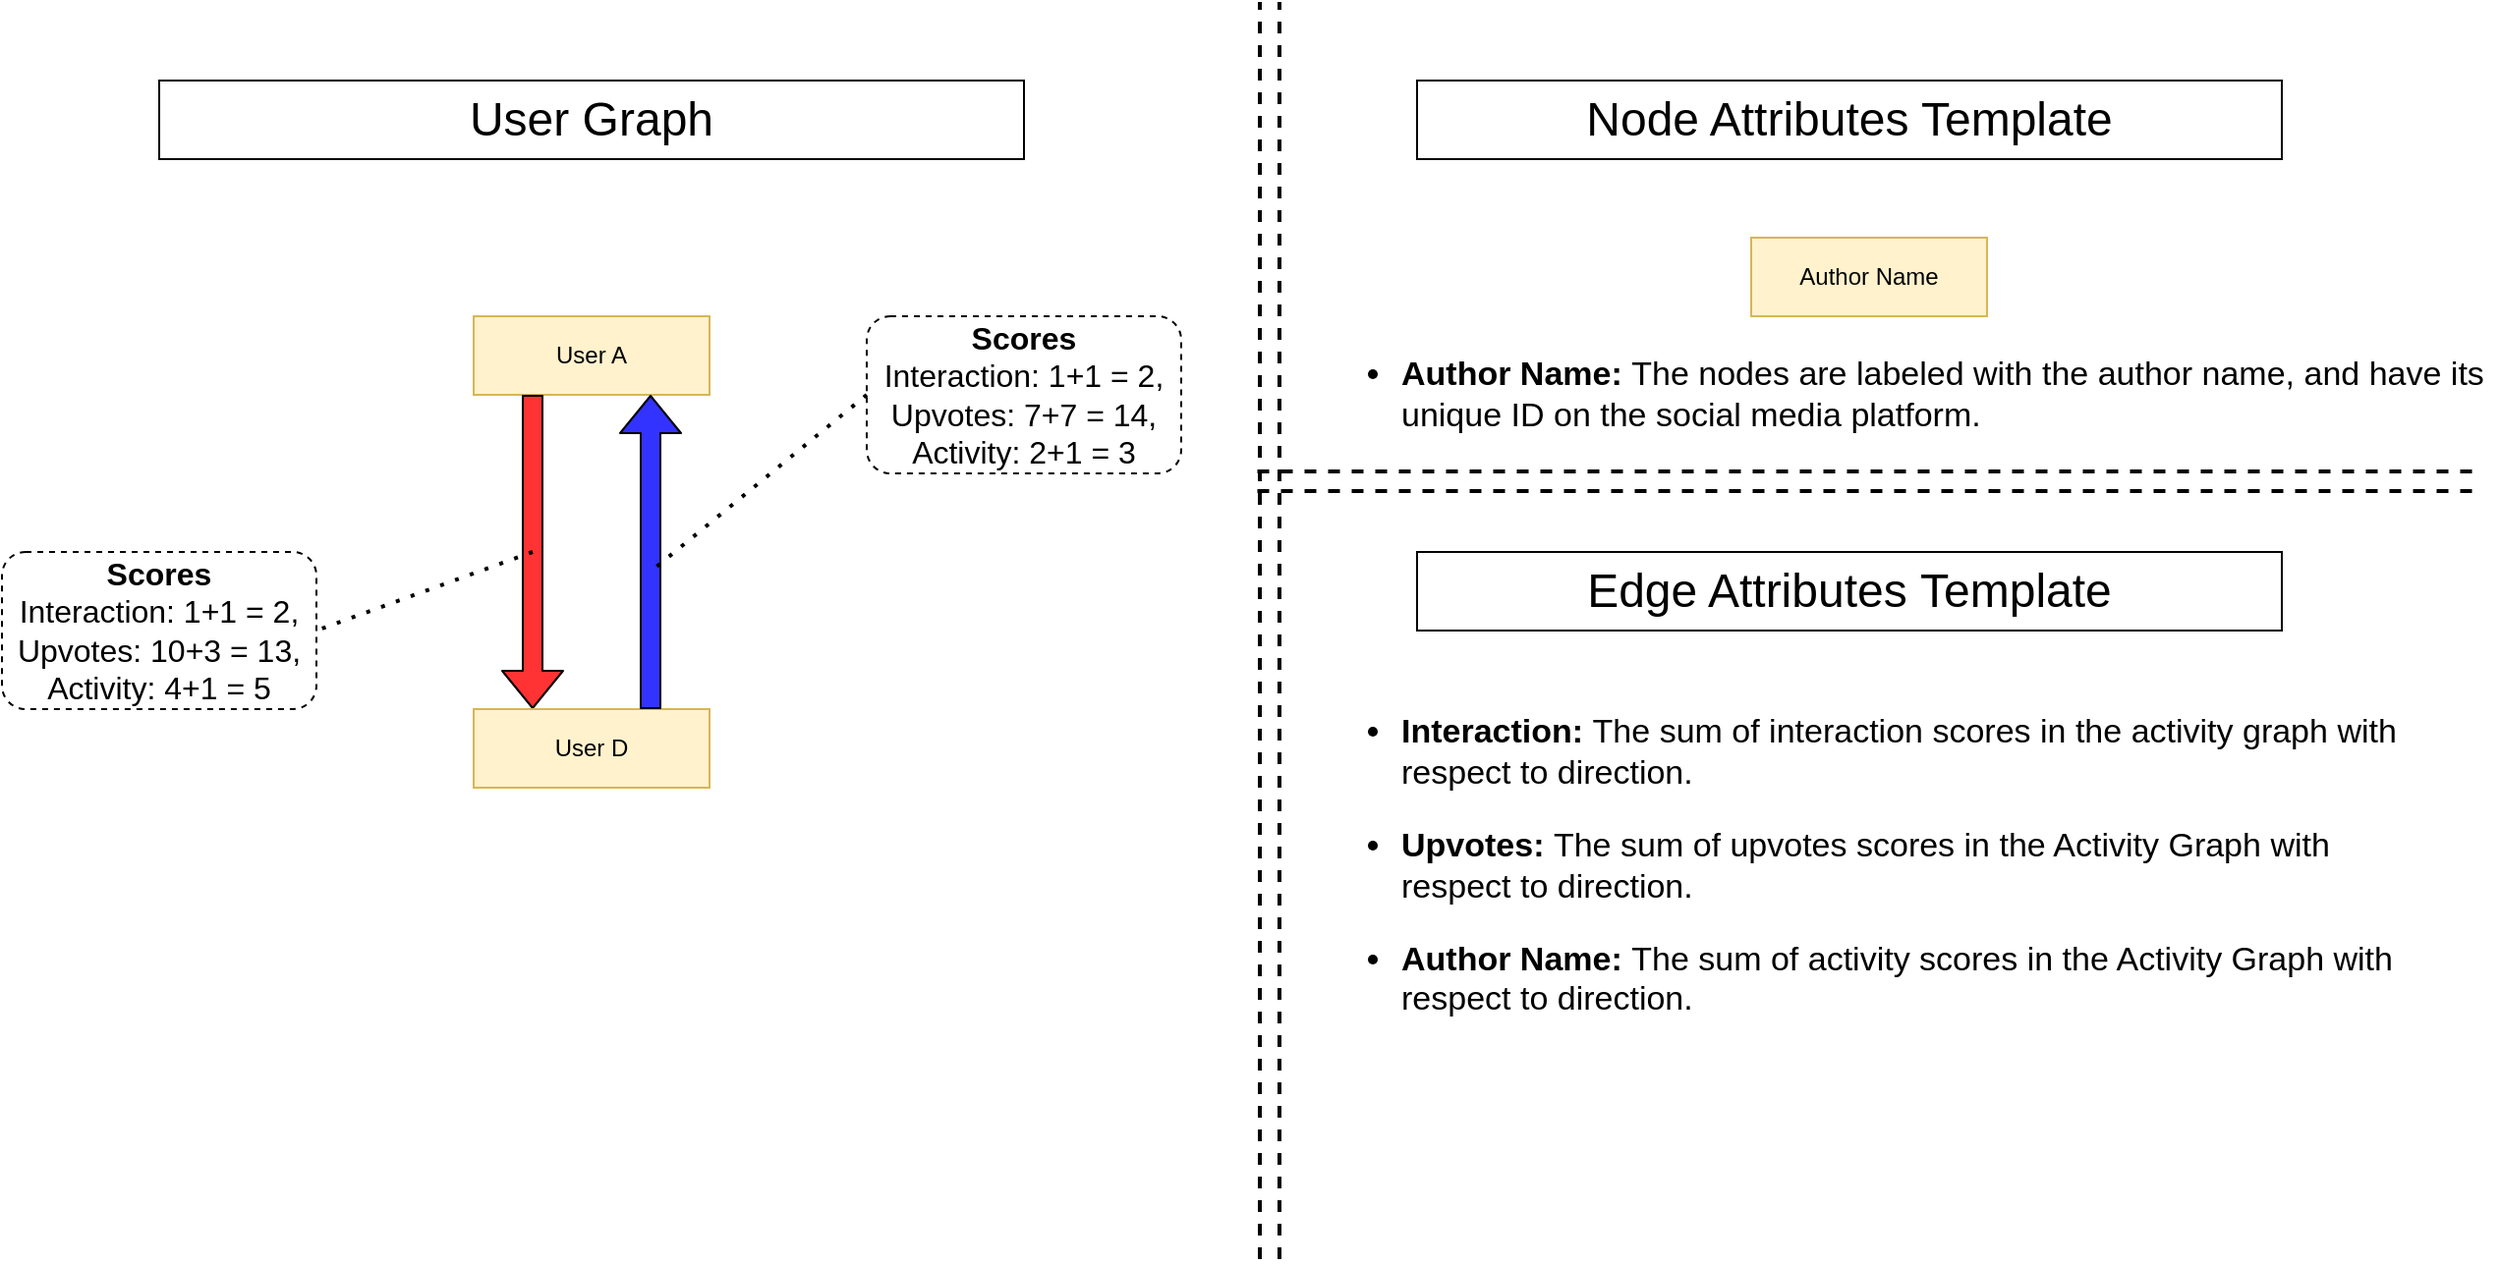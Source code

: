 <mxfile version="14.7.7" type="device"><diagram id="X9vE8NF6FMygyPZbVo7U" name="Page-1"><mxGraphModel dx="2249" dy="2083" grid="1" gridSize="10" guides="1" tooltips="1" connect="1" arrows="1" fold="1" page="1" pageScale="1" pageWidth="827" pageHeight="1169" math="0" shadow="0"><root><mxCell id="0"/><mxCell id="1" parent="0"/><mxCell id="zYwZanu02HVRFI503at1-1" value="Author Name" style="rounded=0;whiteSpace=wrap;html=1;fillColor=#fff2cc;strokeColor=#d6b656;" parent="1" vertex="1"><mxGeometry x="690" y="80" width="120" height="40" as="geometry"/></mxCell><mxCell id="zYwZanu02HVRFI503at1-4" value="User A" style="rounded=0;whiteSpace=wrap;html=1;fillColor=#fff2cc;strokeColor=#d6b656;" parent="1" vertex="1"><mxGeometry x="40" y="120" width="120" height="40" as="geometry"/></mxCell><mxCell id="zYwZanu02HVRFI503at1-19" value="" style="shape=flexArrow;endArrow=classic;html=1;entryX=0.25;entryY=0;entryDx=0;entryDy=0;fillColor=#FF3333;" parent="1" target="zYwZanu02HVRFI503at1-47" edge="1"><mxGeometry width="50" height="50" relative="1" as="geometry"><mxPoint x="70" y="160" as="sourcePoint"/><mxPoint x="50" y="410" as="targetPoint"/></mxGeometry></mxCell><mxCell id="zYwZanu02HVRFI503at1-23" value="" style="endArrow=none;dashed=1;html=1;strokeWidth=2;" parent="1" edge="1"><mxGeometry width="50" height="50" relative="1" as="geometry"><mxPoint x="440" y="600" as="sourcePoint"/><mxPoint x="440" y="-40" as="targetPoint"/></mxGeometry></mxCell><mxCell id="zYwZanu02HVRFI503at1-24" value="" style="endArrow=none;dashed=1;html=1;strokeWidth=2;" parent="1" edge="1"><mxGeometry width="50" height="50" relative="1" as="geometry"><mxPoint x="450" y="600" as="sourcePoint"/><mxPoint x="450" y="-40" as="targetPoint"/></mxGeometry></mxCell><mxCell id="zYwZanu02HVRFI503at1-25" value="&lt;font style=&quot;font-size: 24px&quot;&gt;Node Attributes Template&lt;/font&gt;" style="text;html=1;fillColor=none;align=center;verticalAlign=middle;whiteSpace=wrap;rounded=0;strokeColor=#000000;" parent="1" vertex="1"><mxGeometry x="520" width="440" height="40" as="geometry"/></mxCell><mxCell id="zYwZanu02HVRFI503at1-26" value="&lt;font style=&quot;font-size: 24px&quot;&gt;User Graph&lt;/font&gt;" style="text;html=1;fillColor=none;align=center;verticalAlign=middle;whiteSpace=wrap;rounded=0;strokeColor=#000000;" parent="1" vertex="1"><mxGeometry x="-120" width="440" height="40" as="geometry"/></mxCell><mxCell id="zYwZanu02HVRFI503at1-27" value="&lt;font style=&quot;font-size: 24px&quot;&gt;Edge Attributes&amp;nbsp;Template&lt;/font&gt;" style="text;html=1;fillColor=none;align=center;verticalAlign=middle;whiteSpace=wrap;rounded=0;strokeColor=#000000;" parent="1" vertex="1"><mxGeometry x="520" y="240" width="440" height="40" as="geometry"/></mxCell><mxCell id="zYwZanu02HVRFI503at1-43" value="&lt;ul style=&quot;font-size: 17px&quot;&gt;&lt;li style=&quot;font-size: 17px&quot;&gt;&lt;font style=&quot;font-size: 17px&quot;&gt;&lt;b&gt;Author Name:&lt;/b&gt;&amp;nbsp;The nodes are labeled with the author name, and have its unique ID on the social media platform.&lt;/font&gt;&lt;/li&gt;&lt;/ul&gt;" style="text;html=1;strokeColor=none;fillColor=none;align=left;verticalAlign=middle;whiteSpace=wrap;rounded=0;fontSize=17;" parent="1" vertex="1"><mxGeometry x="470" y="140" width="600" height="40" as="geometry"/></mxCell><mxCell id="zYwZanu02HVRFI503at1-44" value="" style="endArrow=none;dashed=1;html=1;strokeWidth=2;" parent="1" edge="1"><mxGeometry width="50" height="50" relative="1" as="geometry"><mxPoint x="438.75" y="199" as="sourcePoint"/><mxPoint x="1061.25" y="199" as="targetPoint"/></mxGeometry></mxCell><mxCell id="zYwZanu02HVRFI503at1-45" value="" style="endArrow=none;dashed=1;html=1;strokeWidth=2;" parent="1" edge="1"><mxGeometry width="50" height="50" relative="1" as="geometry"><mxPoint x="438.75" y="209" as="sourcePoint"/><mxPoint x="1061.25" y="209" as="targetPoint"/></mxGeometry></mxCell><mxCell id="zYwZanu02HVRFI503at1-46" value="&lt;ul style=&quot;font-size: 17px&quot;&gt;&lt;li&gt;&lt;font style=&quot;font-size: 17px&quot;&gt;&lt;b&gt;Interaction: &lt;/b&gt;The sum of interaction scores in the activity graph with respect to direction.&lt;/font&gt;&lt;/li&gt;&lt;/ul&gt;&lt;ul style=&quot;font-size: 17px&quot;&gt;&lt;li&gt;&lt;font style=&quot;font-size: 17px&quot;&gt;&lt;b&gt;Upvotes: &lt;/b&gt;The sum of upvotes scores in the Activity Graph with respect to direction.&lt;/font&gt;&lt;/li&gt;&lt;/ul&gt;&lt;ul style=&quot;font-size: 17px&quot;&gt;&lt;li&gt;&lt;font style=&quot;font-size: 17px&quot;&gt;&lt;b&gt;Author Name: &lt;/b&gt;The sum of activity scores in the Activity Graph with respect to direction.&lt;/font&gt;&lt;/li&gt;&lt;/ul&gt;&lt;div&gt;&lt;/div&gt;" style="text;html=1;strokeColor=none;fillColor=none;align=left;verticalAlign=middle;whiteSpace=wrap;rounded=0;" parent="1" vertex="1"><mxGeometry x="470" y="320" width="560" height="160" as="geometry"/></mxCell><mxCell id="zYwZanu02HVRFI503at1-47" value="User D" style="rounded=0;whiteSpace=wrap;html=1;fillColor=#fff2cc;strokeColor=#d6b656;" parent="1" vertex="1"><mxGeometry x="40" y="320" width="120" height="40" as="geometry"/></mxCell><mxCell id="zYwZanu02HVRFI503at1-49" value="" style="shape=flexArrow;endArrow=classic;html=1;exitX=0.75;exitY=0;exitDx=0;exitDy=0;entryX=0.75;entryY=1;entryDx=0;entryDy=0;fillColor=#3333FF;" parent="1" source="zYwZanu02HVRFI503at1-47" target="zYwZanu02HVRFI503at1-4" edge="1"><mxGeometry width="50" height="50" relative="1" as="geometry"><mxPoint x="60" y="300" as="sourcePoint"/><mxPoint x="250" y="200" as="targetPoint"/></mxGeometry></mxCell><mxCell id="-Z0z7ML-DCxj0dVSKXbe-1" value="" style="endArrow=none;dashed=1;html=1;dashPattern=1 3;strokeWidth=2;entryX=1;entryY=0.5;entryDx=0;entryDy=0;" parent="1" target="-Z0z7ML-DCxj0dVSKXbe-2" edge="1"><mxGeometry width="50" height="50" relative="1" as="geometry"><mxPoint x="70" y="240" as="sourcePoint"/><mxPoint x="170" y="375" as="targetPoint"/></mxGeometry></mxCell><mxCell id="-Z0z7ML-DCxj0dVSKXbe-2" value="&lt;b&gt;Scores&lt;/b&gt;&lt;br style=&quot;font-size: 16px&quot;&gt;Interaction: 1+1 = 2,&lt;br style=&quot;font-size: 16px&quot;&gt;Upvotes: 10+3 = 13,&lt;br style=&quot;font-size: 16px&quot;&gt;Activity: 4+1 = 5" style="rounded=1;whiteSpace=wrap;html=1;dashed=1;fontSize=16;" parent="1" vertex="1"><mxGeometry x="-200" y="240" width="160" height="80" as="geometry"/></mxCell><mxCell id="-Z0z7ML-DCxj0dVSKXbe-3" value="&lt;b&gt;Scores&lt;br style=&quot;font-size: 16px&quot;&gt;&lt;/b&gt;Interaction: 1+1 = 2,&lt;br style=&quot;font-size: 16px&quot;&gt;Upvotes: 7+7 = 14,&lt;br style=&quot;font-size: 16px&quot;&gt;Activity: 2+1 = 3" style="rounded=1;whiteSpace=wrap;html=1;dashed=1;fontSize=16;" parent="1" vertex="1"><mxGeometry x="240" y="120" width="160" height="80" as="geometry"/></mxCell><mxCell id="-Z0z7ML-DCxj0dVSKXbe-4" value="" style="endArrow=none;dashed=1;html=1;dashPattern=1 3;strokeWidth=2;exitX=0;exitY=0.5;exitDx=0;exitDy=0;" parent="1" source="-Z0z7ML-DCxj0dVSKXbe-3" edge="1"><mxGeometry width="50" height="50" relative="1" as="geometry"><mxPoint x="80" y="250" as="sourcePoint"/><mxPoint x="130" y="250" as="targetPoint"/></mxGeometry></mxCell></root></mxGraphModel></diagram></mxfile>